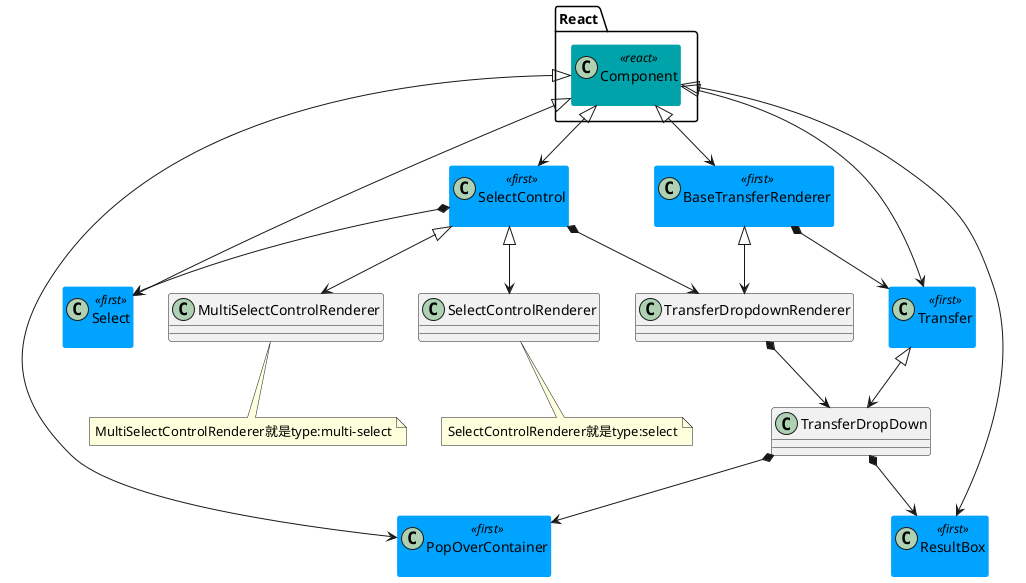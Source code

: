@startuml select嵌套关系
skinparam class {
    BackgroundColor<<react>> #00a3aa
    ArrowColor<<react>> #00a3aa
    BorderColor<<react>> #00a3aa

    BackgroundColor<<first>> #00a3fe
    ArrowColor<<first>> #00a3fe
    BorderColor<<first>> #00a3fe
}

class React.Component<<react>> {}
class SelectControl<<first>> {}
class Select<<first>> {}
class BaseTransferRenderer<<first>> {}
class Transfer<<first>> {}
class TransferDropDown {}
class SelectControlRenderer {}
note bottom
SelectControlRenderer就是type:select
end note
class MultiSelectControlRenderer {}
note bottom
MultiSelectControlRenderer就是type:multi-select
end note
class TransferDropdownRenderer {}
class PopOverContainer<<first>> {}
class ResultBox<<first>> {}


React.Component <|--> SelectControl
React.Component <|--> Select
React.Component <|--> BaseTransferRenderer
React.Component <|--> Transfer
React.Component <|--> PopOverContainer
React.Component <|--> ResultBox

SelectControl <|--> SelectControlRenderer
SelectControl <|--> MultiSelectControlRenderer
SelectControl *--> TransferDropdownRenderer
SelectControl *--> Select

BaseTransferRenderer <|--> TransferDropdownRenderer
BaseTransferRenderer *--> Transfer
TransferDropdownRenderer *--> TransferDropDown
Transfer <|--> TransferDropDown

TransferDropDown *--> PopOverContainer
TransferDropDown *--> ResultBox

@enduml